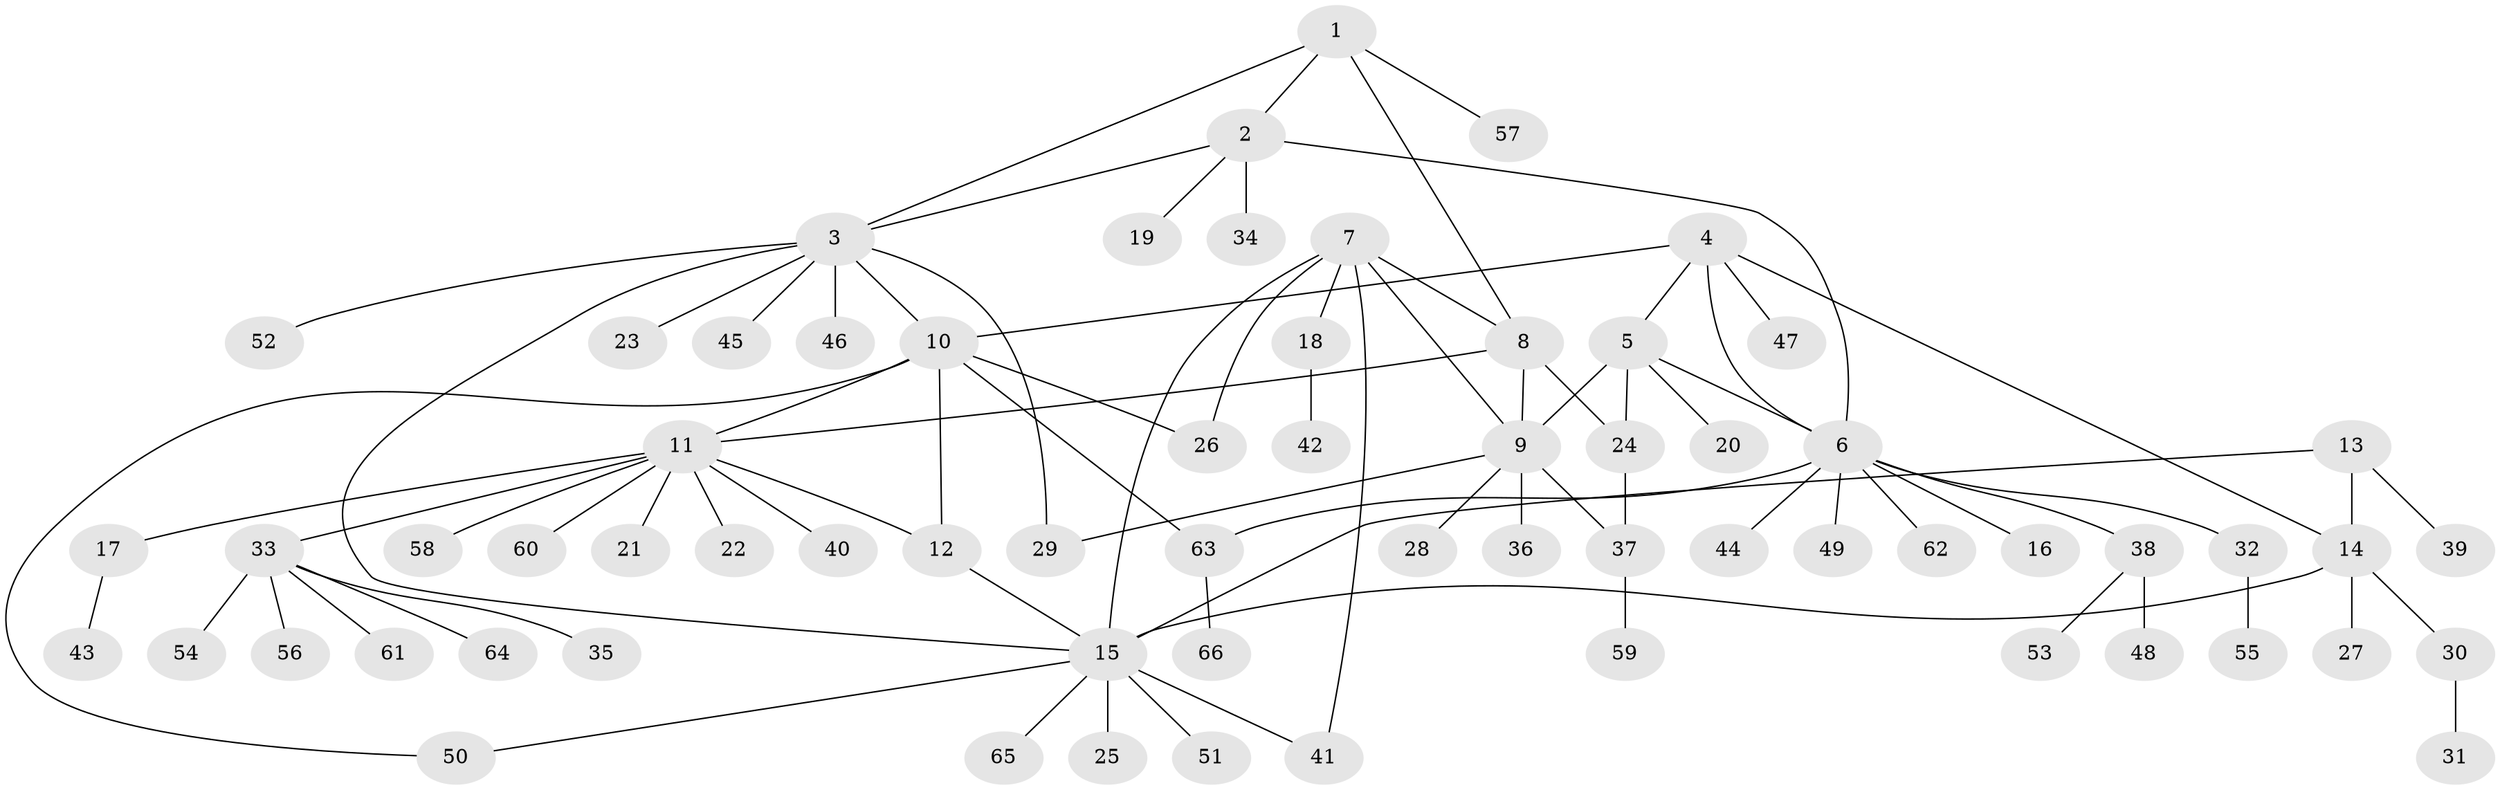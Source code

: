 // Generated by graph-tools (version 1.1) at 2025/02/03/09/25 03:02:34]
// undirected, 66 vertices, 83 edges
graph export_dot {
graph [start="1"]
  node [color=gray90,style=filled];
  1;
  2;
  3;
  4;
  5;
  6;
  7;
  8;
  9;
  10;
  11;
  12;
  13;
  14;
  15;
  16;
  17;
  18;
  19;
  20;
  21;
  22;
  23;
  24;
  25;
  26;
  27;
  28;
  29;
  30;
  31;
  32;
  33;
  34;
  35;
  36;
  37;
  38;
  39;
  40;
  41;
  42;
  43;
  44;
  45;
  46;
  47;
  48;
  49;
  50;
  51;
  52;
  53;
  54;
  55;
  56;
  57;
  58;
  59;
  60;
  61;
  62;
  63;
  64;
  65;
  66;
  1 -- 2;
  1 -- 3;
  1 -- 8;
  1 -- 57;
  2 -- 3;
  2 -- 6;
  2 -- 19;
  2 -- 34;
  3 -- 10;
  3 -- 15;
  3 -- 23;
  3 -- 29;
  3 -- 45;
  3 -- 46;
  3 -- 52;
  4 -- 5;
  4 -- 6;
  4 -- 10;
  4 -- 14;
  4 -- 47;
  5 -- 6;
  5 -- 9;
  5 -- 20;
  5 -- 24;
  6 -- 16;
  6 -- 32;
  6 -- 38;
  6 -- 44;
  6 -- 49;
  6 -- 62;
  6 -- 63;
  7 -- 8;
  7 -- 9;
  7 -- 15;
  7 -- 18;
  7 -- 26;
  7 -- 41;
  8 -- 9;
  8 -- 11;
  8 -- 24;
  9 -- 28;
  9 -- 29;
  9 -- 36;
  9 -- 37;
  10 -- 11;
  10 -- 12;
  10 -- 26;
  10 -- 50;
  10 -- 63;
  11 -- 12;
  11 -- 17;
  11 -- 21;
  11 -- 22;
  11 -- 33;
  11 -- 40;
  11 -- 58;
  11 -- 60;
  12 -- 15;
  13 -- 14;
  13 -- 15;
  13 -- 39;
  14 -- 15;
  14 -- 27;
  14 -- 30;
  15 -- 25;
  15 -- 41;
  15 -- 50;
  15 -- 51;
  15 -- 65;
  17 -- 43;
  18 -- 42;
  24 -- 37;
  30 -- 31;
  32 -- 55;
  33 -- 35;
  33 -- 54;
  33 -- 56;
  33 -- 61;
  33 -- 64;
  37 -- 59;
  38 -- 48;
  38 -- 53;
  63 -- 66;
}
